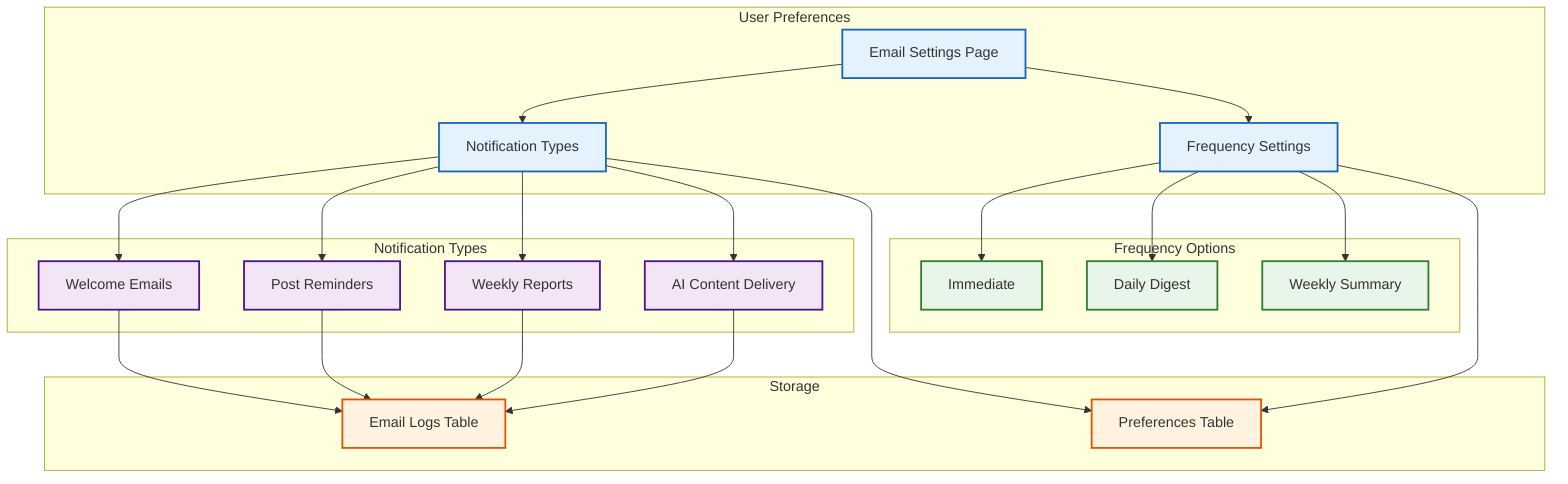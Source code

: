 graph TD
    subgraph User Preferences
        A[Email Settings Page]
        B[Notification Types]
        C[Frequency Settings]
    end

    subgraph Notification Types
        D[Welcome Emails]
        E[Post Reminders]
        F[Weekly Reports]
        G[AI Content Delivery]
    end

    subgraph Frequency Options
        H[Immediate]
        I[Daily Digest]
        J[Weekly Summary]
    end

    subgraph Storage
        K[Preferences Table]
        L[Email Logs Table]
    end

    A --> B
    A --> C
    B --> D
    B --> E
    B --> F
    B --> G
    C --> H
    C --> I
    C --> J
    B --> K
    C --> K
    D --> L
    E --> L
    F --> L
    G --> L
    
    classDef prefs fill:#e3f2fd,stroke:#1565c0,stroke-width:2px
    classDef types fill:#f3e5f5,stroke:#4a148c,stroke-width:2px
    classDef freq fill:#e8f5e9,stroke:#2e7d32,stroke-width:2px
    classDef store fill:#fff3e0,stroke:#e65100,stroke-width:2px
    
    class A,B,C prefs
    class D,E,F,G types
    class H,I,J freq
    class K,L store